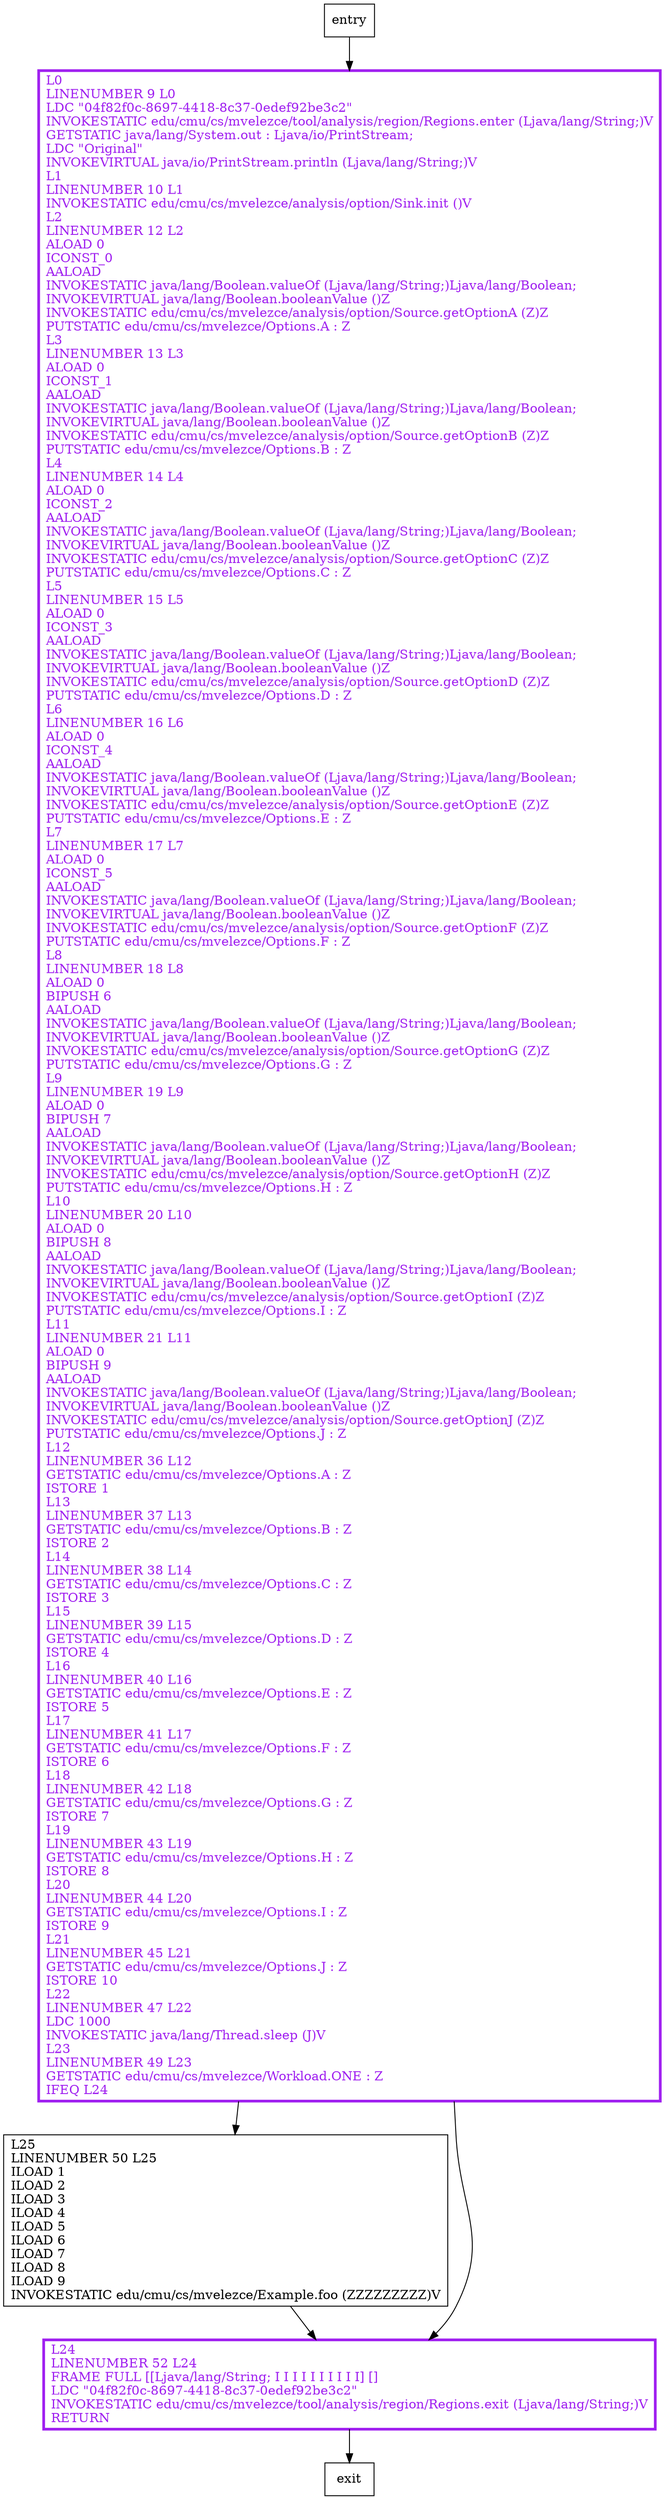 digraph main {
node [shape=record];
1732146867 [label="L0\lLINENUMBER 9 L0\lLDC \"04f82f0c-8697-4418-8c37-0edef92be3c2\"\lINVOKESTATIC edu/cmu/cs/mvelezce/tool/analysis/region/Regions.enter (Ljava/lang/String;)V\lGETSTATIC java/lang/System.out : Ljava/io/PrintStream;\lLDC \"Original\"\lINVOKEVIRTUAL java/io/PrintStream.println (Ljava/lang/String;)V\lL1\lLINENUMBER 10 L1\lINVOKESTATIC edu/cmu/cs/mvelezce/analysis/option/Sink.init ()V\lL2\lLINENUMBER 12 L2\lALOAD 0\lICONST_0\lAALOAD\lINVOKESTATIC java/lang/Boolean.valueOf (Ljava/lang/String;)Ljava/lang/Boolean;\lINVOKEVIRTUAL java/lang/Boolean.booleanValue ()Z\lINVOKESTATIC edu/cmu/cs/mvelezce/analysis/option/Source.getOptionA (Z)Z\lPUTSTATIC edu/cmu/cs/mvelezce/Options.A : Z\lL3\lLINENUMBER 13 L3\lALOAD 0\lICONST_1\lAALOAD\lINVOKESTATIC java/lang/Boolean.valueOf (Ljava/lang/String;)Ljava/lang/Boolean;\lINVOKEVIRTUAL java/lang/Boolean.booleanValue ()Z\lINVOKESTATIC edu/cmu/cs/mvelezce/analysis/option/Source.getOptionB (Z)Z\lPUTSTATIC edu/cmu/cs/mvelezce/Options.B : Z\lL4\lLINENUMBER 14 L4\lALOAD 0\lICONST_2\lAALOAD\lINVOKESTATIC java/lang/Boolean.valueOf (Ljava/lang/String;)Ljava/lang/Boolean;\lINVOKEVIRTUAL java/lang/Boolean.booleanValue ()Z\lINVOKESTATIC edu/cmu/cs/mvelezce/analysis/option/Source.getOptionC (Z)Z\lPUTSTATIC edu/cmu/cs/mvelezce/Options.C : Z\lL5\lLINENUMBER 15 L5\lALOAD 0\lICONST_3\lAALOAD\lINVOKESTATIC java/lang/Boolean.valueOf (Ljava/lang/String;)Ljava/lang/Boolean;\lINVOKEVIRTUAL java/lang/Boolean.booleanValue ()Z\lINVOKESTATIC edu/cmu/cs/mvelezce/analysis/option/Source.getOptionD (Z)Z\lPUTSTATIC edu/cmu/cs/mvelezce/Options.D : Z\lL6\lLINENUMBER 16 L6\lALOAD 0\lICONST_4\lAALOAD\lINVOKESTATIC java/lang/Boolean.valueOf (Ljava/lang/String;)Ljava/lang/Boolean;\lINVOKEVIRTUAL java/lang/Boolean.booleanValue ()Z\lINVOKESTATIC edu/cmu/cs/mvelezce/analysis/option/Source.getOptionE (Z)Z\lPUTSTATIC edu/cmu/cs/mvelezce/Options.E : Z\lL7\lLINENUMBER 17 L7\lALOAD 0\lICONST_5\lAALOAD\lINVOKESTATIC java/lang/Boolean.valueOf (Ljava/lang/String;)Ljava/lang/Boolean;\lINVOKEVIRTUAL java/lang/Boolean.booleanValue ()Z\lINVOKESTATIC edu/cmu/cs/mvelezce/analysis/option/Source.getOptionF (Z)Z\lPUTSTATIC edu/cmu/cs/mvelezce/Options.F : Z\lL8\lLINENUMBER 18 L8\lALOAD 0\lBIPUSH 6\lAALOAD\lINVOKESTATIC java/lang/Boolean.valueOf (Ljava/lang/String;)Ljava/lang/Boolean;\lINVOKEVIRTUAL java/lang/Boolean.booleanValue ()Z\lINVOKESTATIC edu/cmu/cs/mvelezce/analysis/option/Source.getOptionG (Z)Z\lPUTSTATIC edu/cmu/cs/mvelezce/Options.G : Z\lL9\lLINENUMBER 19 L9\lALOAD 0\lBIPUSH 7\lAALOAD\lINVOKESTATIC java/lang/Boolean.valueOf (Ljava/lang/String;)Ljava/lang/Boolean;\lINVOKEVIRTUAL java/lang/Boolean.booleanValue ()Z\lINVOKESTATIC edu/cmu/cs/mvelezce/analysis/option/Source.getOptionH (Z)Z\lPUTSTATIC edu/cmu/cs/mvelezce/Options.H : Z\lL10\lLINENUMBER 20 L10\lALOAD 0\lBIPUSH 8\lAALOAD\lINVOKESTATIC java/lang/Boolean.valueOf (Ljava/lang/String;)Ljava/lang/Boolean;\lINVOKEVIRTUAL java/lang/Boolean.booleanValue ()Z\lINVOKESTATIC edu/cmu/cs/mvelezce/analysis/option/Source.getOptionI (Z)Z\lPUTSTATIC edu/cmu/cs/mvelezce/Options.I : Z\lL11\lLINENUMBER 21 L11\lALOAD 0\lBIPUSH 9\lAALOAD\lINVOKESTATIC java/lang/Boolean.valueOf (Ljava/lang/String;)Ljava/lang/Boolean;\lINVOKEVIRTUAL java/lang/Boolean.booleanValue ()Z\lINVOKESTATIC edu/cmu/cs/mvelezce/analysis/option/Source.getOptionJ (Z)Z\lPUTSTATIC edu/cmu/cs/mvelezce/Options.J : Z\lL12\lLINENUMBER 36 L12\lGETSTATIC edu/cmu/cs/mvelezce/Options.A : Z\lISTORE 1\lL13\lLINENUMBER 37 L13\lGETSTATIC edu/cmu/cs/mvelezce/Options.B : Z\lISTORE 2\lL14\lLINENUMBER 38 L14\lGETSTATIC edu/cmu/cs/mvelezce/Options.C : Z\lISTORE 3\lL15\lLINENUMBER 39 L15\lGETSTATIC edu/cmu/cs/mvelezce/Options.D : Z\lISTORE 4\lL16\lLINENUMBER 40 L16\lGETSTATIC edu/cmu/cs/mvelezce/Options.E : Z\lISTORE 5\lL17\lLINENUMBER 41 L17\lGETSTATIC edu/cmu/cs/mvelezce/Options.F : Z\lISTORE 6\lL18\lLINENUMBER 42 L18\lGETSTATIC edu/cmu/cs/mvelezce/Options.G : Z\lISTORE 7\lL19\lLINENUMBER 43 L19\lGETSTATIC edu/cmu/cs/mvelezce/Options.H : Z\lISTORE 8\lL20\lLINENUMBER 44 L20\lGETSTATIC edu/cmu/cs/mvelezce/Options.I : Z\lISTORE 9\lL21\lLINENUMBER 45 L21\lGETSTATIC edu/cmu/cs/mvelezce/Options.J : Z\lISTORE 10\lL22\lLINENUMBER 47 L22\lLDC 1000\lINVOKESTATIC java/lang/Thread.sleep (J)V\lL23\lLINENUMBER 49 L23\lGETSTATIC edu/cmu/cs/mvelezce/Workload.ONE : Z\lIFEQ L24\l"];
416355623 [label="L25\lLINENUMBER 50 L25\lILOAD 1\lILOAD 2\lILOAD 3\lILOAD 4\lILOAD 5\lILOAD 6\lILOAD 7\lILOAD 8\lILOAD 9\lINVOKESTATIC edu/cmu/cs/mvelezce/Example.foo (ZZZZZZZZZ)V\l"];
468567811 [label="L24\lLINENUMBER 52 L24\lFRAME FULL [[Ljava/lang/String; I I I I I I I I I I] []\lLDC \"04f82f0c-8697-4418-8c37-0edef92be3c2\"\lINVOKESTATIC edu/cmu/cs/mvelezce/tool/analysis/region/Regions.exit (Ljava/lang/String;)V\lRETURN\l"];
entry;
exit;
entry -> 1732146867;
1732146867 -> 416355623;
1732146867 -> 468567811;
416355623 -> 468567811;
468567811 -> exit;
1732146867[fontcolor="purple", penwidth=3, color="purple"];
468567811[fontcolor="purple", penwidth=3, color="purple"];
}
